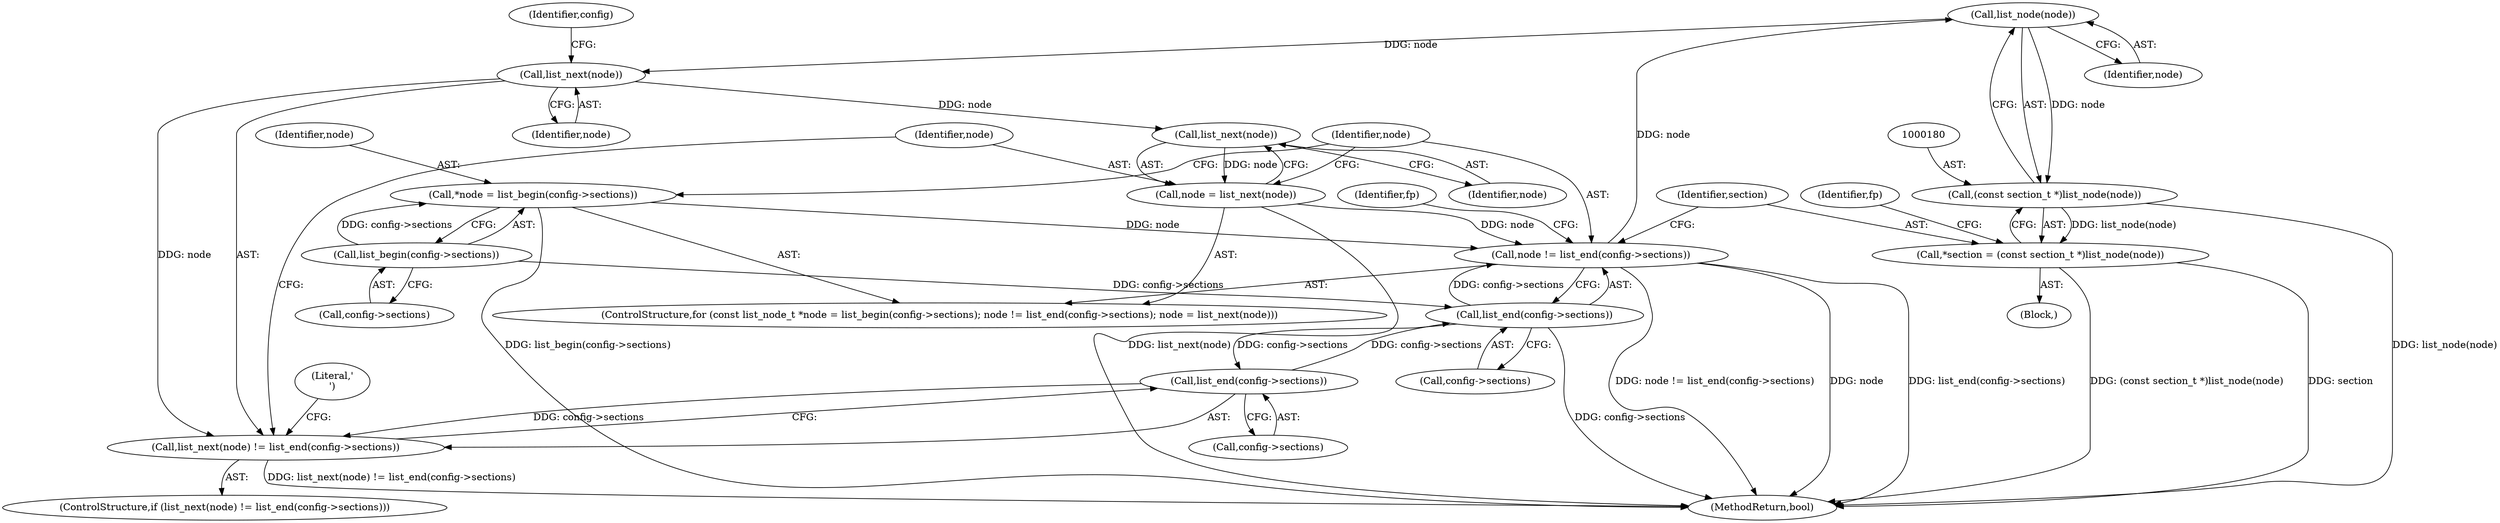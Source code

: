 digraph "0_Android_472271b153c5dc53c28beac55480a8d8434b2d5c_56@pointer" {
"1000181" [label="(Call,list_node(node))"];
"1000165" [label="(Call,node != list_end(config->sections))"];
"1000171" [label="(Call,node = list_next(node))"];
"1000173" [label="(Call,list_next(node))"];
"1000226" [label="(Call,list_next(node))"];
"1000181" [label="(Call,list_node(node))"];
"1000159" [label="(Call,*node = list_begin(config->sections))"];
"1000161" [label="(Call,list_begin(config->sections))"];
"1000167" [label="(Call,list_end(config->sections))"];
"1000228" [label="(Call,list_end(config->sections))"];
"1000179" [label="(Call,(const section_t *)list_node(node))"];
"1000177" [label="(Call,*section = (const section_t *)list_node(node))"];
"1000225" [label="(Call,list_next(node) != list_end(config->sections))"];
"1000227" [label="(Identifier,node)"];
"1000171" [label="(Call,node = list_next(node))"];
"1000160" [label="(Identifier,node)"];
"1000162" [label="(Call,config->sections)"];
"1000167" [label="(Call,list_end(config->sections))"];
"1000184" [label="(Identifier,fp)"];
"1000165" [label="(Call,node != list_end(config->sections))"];
"1000224" [label="(ControlStructure,if (list_next(node) != list_end(config->sections)))"];
"1000233" [label="(Literal,'\n')"];
"1000229" [label="(Call,config->sections)"];
"1000175" [label="(Block,)"];
"1000177" [label="(Call,*section = (const section_t *)list_node(node))"];
"1000178" [label="(Identifier,section)"];
"1000157" [label="(ControlStructure,for (const list_node_t *node = list_begin(config->sections); node != list_end(config->sections); node = list_next(node)))"];
"1000182" [label="(Identifier,node)"];
"1000228" [label="(Call,list_end(config->sections))"];
"1000159" [label="(Call,*node = list_begin(config->sections))"];
"1000161" [label="(Call,list_begin(config->sections))"];
"1000286" [label="(MethodReturn,bool)"];
"1000168" [label="(Call,config->sections)"];
"1000166" [label="(Identifier,node)"];
"1000173" [label="(Call,list_next(node))"];
"1000179" [label="(Call,(const section_t *)list_node(node))"];
"1000226" [label="(Call,list_next(node))"];
"1000225" [label="(Call,list_next(node) != list_end(config->sections))"];
"1000230" [label="(Identifier,config)"];
"1000172" [label="(Identifier,node)"];
"1000236" [label="(Identifier,fp)"];
"1000181" [label="(Call,list_node(node))"];
"1000174" [label="(Identifier,node)"];
"1000181" -> "1000179"  [label="AST: "];
"1000181" -> "1000182"  [label="CFG: "];
"1000182" -> "1000181"  [label="AST: "];
"1000179" -> "1000181"  [label="CFG: "];
"1000181" -> "1000179"  [label="DDG: node"];
"1000165" -> "1000181"  [label="DDG: node"];
"1000181" -> "1000226"  [label="DDG: node"];
"1000165" -> "1000157"  [label="AST: "];
"1000165" -> "1000167"  [label="CFG: "];
"1000166" -> "1000165"  [label="AST: "];
"1000167" -> "1000165"  [label="AST: "];
"1000178" -> "1000165"  [label="CFG: "];
"1000236" -> "1000165"  [label="CFG: "];
"1000165" -> "1000286"  [label="DDG: node"];
"1000165" -> "1000286"  [label="DDG: list_end(config->sections)"];
"1000165" -> "1000286"  [label="DDG: node != list_end(config->sections)"];
"1000171" -> "1000165"  [label="DDG: node"];
"1000159" -> "1000165"  [label="DDG: node"];
"1000167" -> "1000165"  [label="DDG: config->sections"];
"1000171" -> "1000157"  [label="AST: "];
"1000171" -> "1000173"  [label="CFG: "];
"1000172" -> "1000171"  [label="AST: "];
"1000173" -> "1000171"  [label="AST: "];
"1000166" -> "1000171"  [label="CFG: "];
"1000171" -> "1000286"  [label="DDG: list_next(node)"];
"1000173" -> "1000171"  [label="DDG: node"];
"1000173" -> "1000174"  [label="CFG: "];
"1000174" -> "1000173"  [label="AST: "];
"1000226" -> "1000173"  [label="DDG: node"];
"1000226" -> "1000225"  [label="AST: "];
"1000226" -> "1000227"  [label="CFG: "];
"1000227" -> "1000226"  [label="AST: "];
"1000230" -> "1000226"  [label="CFG: "];
"1000226" -> "1000225"  [label="DDG: node"];
"1000159" -> "1000157"  [label="AST: "];
"1000159" -> "1000161"  [label="CFG: "];
"1000160" -> "1000159"  [label="AST: "];
"1000161" -> "1000159"  [label="AST: "];
"1000166" -> "1000159"  [label="CFG: "];
"1000159" -> "1000286"  [label="DDG: list_begin(config->sections)"];
"1000161" -> "1000159"  [label="DDG: config->sections"];
"1000161" -> "1000162"  [label="CFG: "];
"1000162" -> "1000161"  [label="AST: "];
"1000161" -> "1000167"  [label="DDG: config->sections"];
"1000167" -> "1000168"  [label="CFG: "];
"1000168" -> "1000167"  [label="AST: "];
"1000167" -> "1000286"  [label="DDG: config->sections"];
"1000228" -> "1000167"  [label="DDG: config->sections"];
"1000167" -> "1000228"  [label="DDG: config->sections"];
"1000228" -> "1000225"  [label="AST: "];
"1000228" -> "1000229"  [label="CFG: "];
"1000229" -> "1000228"  [label="AST: "];
"1000225" -> "1000228"  [label="CFG: "];
"1000228" -> "1000225"  [label="DDG: config->sections"];
"1000179" -> "1000177"  [label="AST: "];
"1000180" -> "1000179"  [label="AST: "];
"1000177" -> "1000179"  [label="CFG: "];
"1000179" -> "1000286"  [label="DDG: list_node(node)"];
"1000179" -> "1000177"  [label="DDG: list_node(node)"];
"1000177" -> "1000175"  [label="AST: "];
"1000178" -> "1000177"  [label="AST: "];
"1000184" -> "1000177"  [label="CFG: "];
"1000177" -> "1000286"  [label="DDG: section"];
"1000177" -> "1000286"  [label="DDG: (const section_t *)list_node(node)"];
"1000225" -> "1000224"  [label="AST: "];
"1000233" -> "1000225"  [label="CFG: "];
"1000172" -> "1000225"  [label="CFG: "];
"1000225" -> "1000286"  [label="DDG: list_next(node) != list_end(config->sections)"];
}
